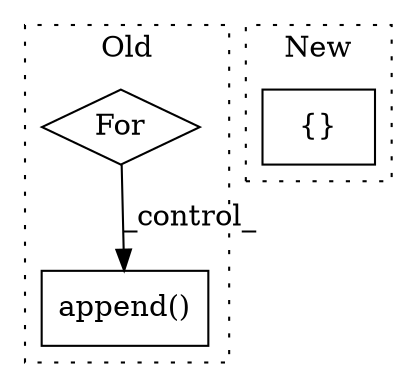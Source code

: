 digraph G {
subgraph cluster0 {
1 [label="append()" a="75" s="24735,24773" l="13,1" shape="box"];
3 [label="For" a="107" s="24230,24271" l="4,174" shape="diamond"];
label = "Old";
style="dotted";
}
subgraph cluster1 {
2 [label="{}" a="59" s="23749,23754" l="1,0" shape="box"];
label = "New";
style="dotted";
}
3 -> 1 [label="_control_"];
}